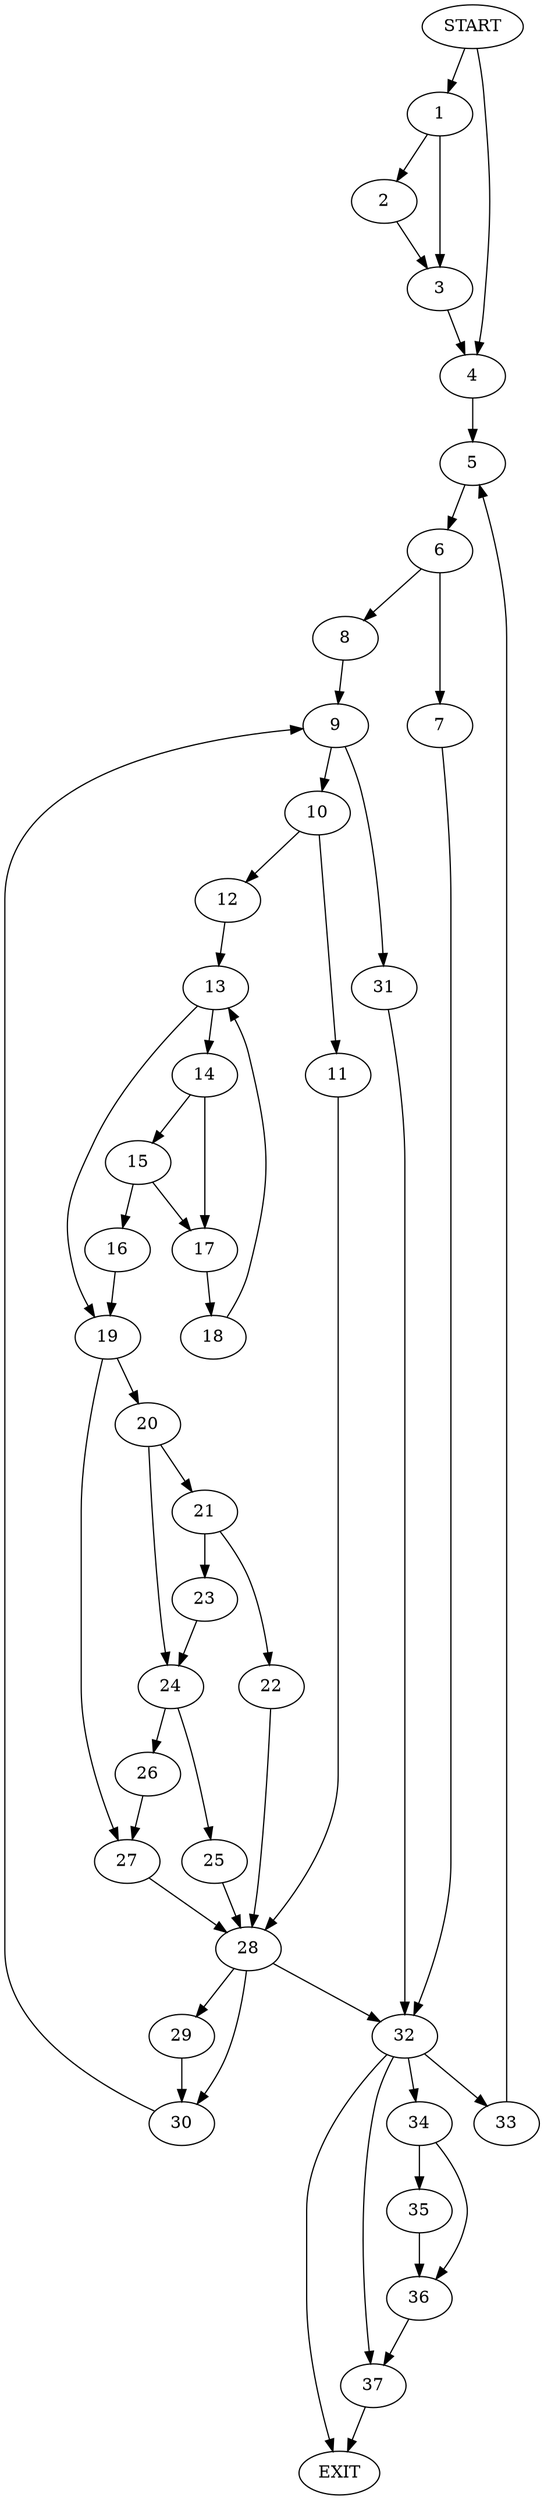digraph { 
0 [label="START"];
1;
2;
3;
4;
5;
6;
7;
8;
9;
10;
11;
12;
13;
14;
15;
16;
17;
18;
19;
20;
21;
22;
23;
24;
25;
26;
27;
28;
29;
30;
31;
32;
33;
34;
35;
36;
37;
38[label="EXIT"];
0 -> 1;
0 -> 4;
1 -> 2;
1 -> 3;
2 -> 3;
3 -> 4;
4 -> 5;
5 -> 6;
6 -> 7;
6 -> 8;
7 -> 32;
8 -> 9;
9 -> 10;
9 -> 31;
10 -> 12;
10 -> 11;
11 -> 28;
12 -> 13;
13 -> 14;
13 -> 19;
14 -> 15;
14 -> 17;
15 -> 16;
15 -> 17;
16 -> 19;
17 -> 18;
18 -> 13;
19 -> 20;
19 -> 27;
20 -> 21;
20 -> 24;
21 -> 22;
21 -> 23;
22 -> 28;
23 -> 24;
24 -> 25;
24 -> 26;
25 -> 28;
26 -> 27;
27 -> 28;
28 -> 32;
28 -> 29;
28:s2 -> 30;
29 -> 30;
30 -> 9;
31 -> 32;
32 -> 38;
32 -> 33;
32:s2 -> 34;
32:s3 -> 37;
33 -> 5;
34 -> 35;
34 -> 36;
35 -> 36;
36 -> 37;
37 -> 38;
}